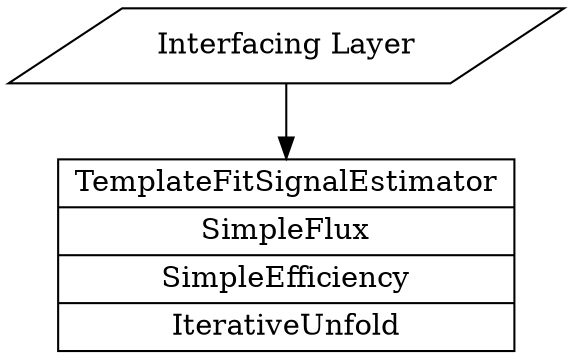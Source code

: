digraph "" {
	graph [compound=True];
	node [label="\N"];
	I	 [label="Interfacing Layer",
		shape=parallelogram];
	NM	 [label="{<TF>TemplateFitSignalEstimator | SimpleFlux | SimpleEfficiency | IterativeUnfold}",
		shape=record];
	I -> NM:TF;
}
